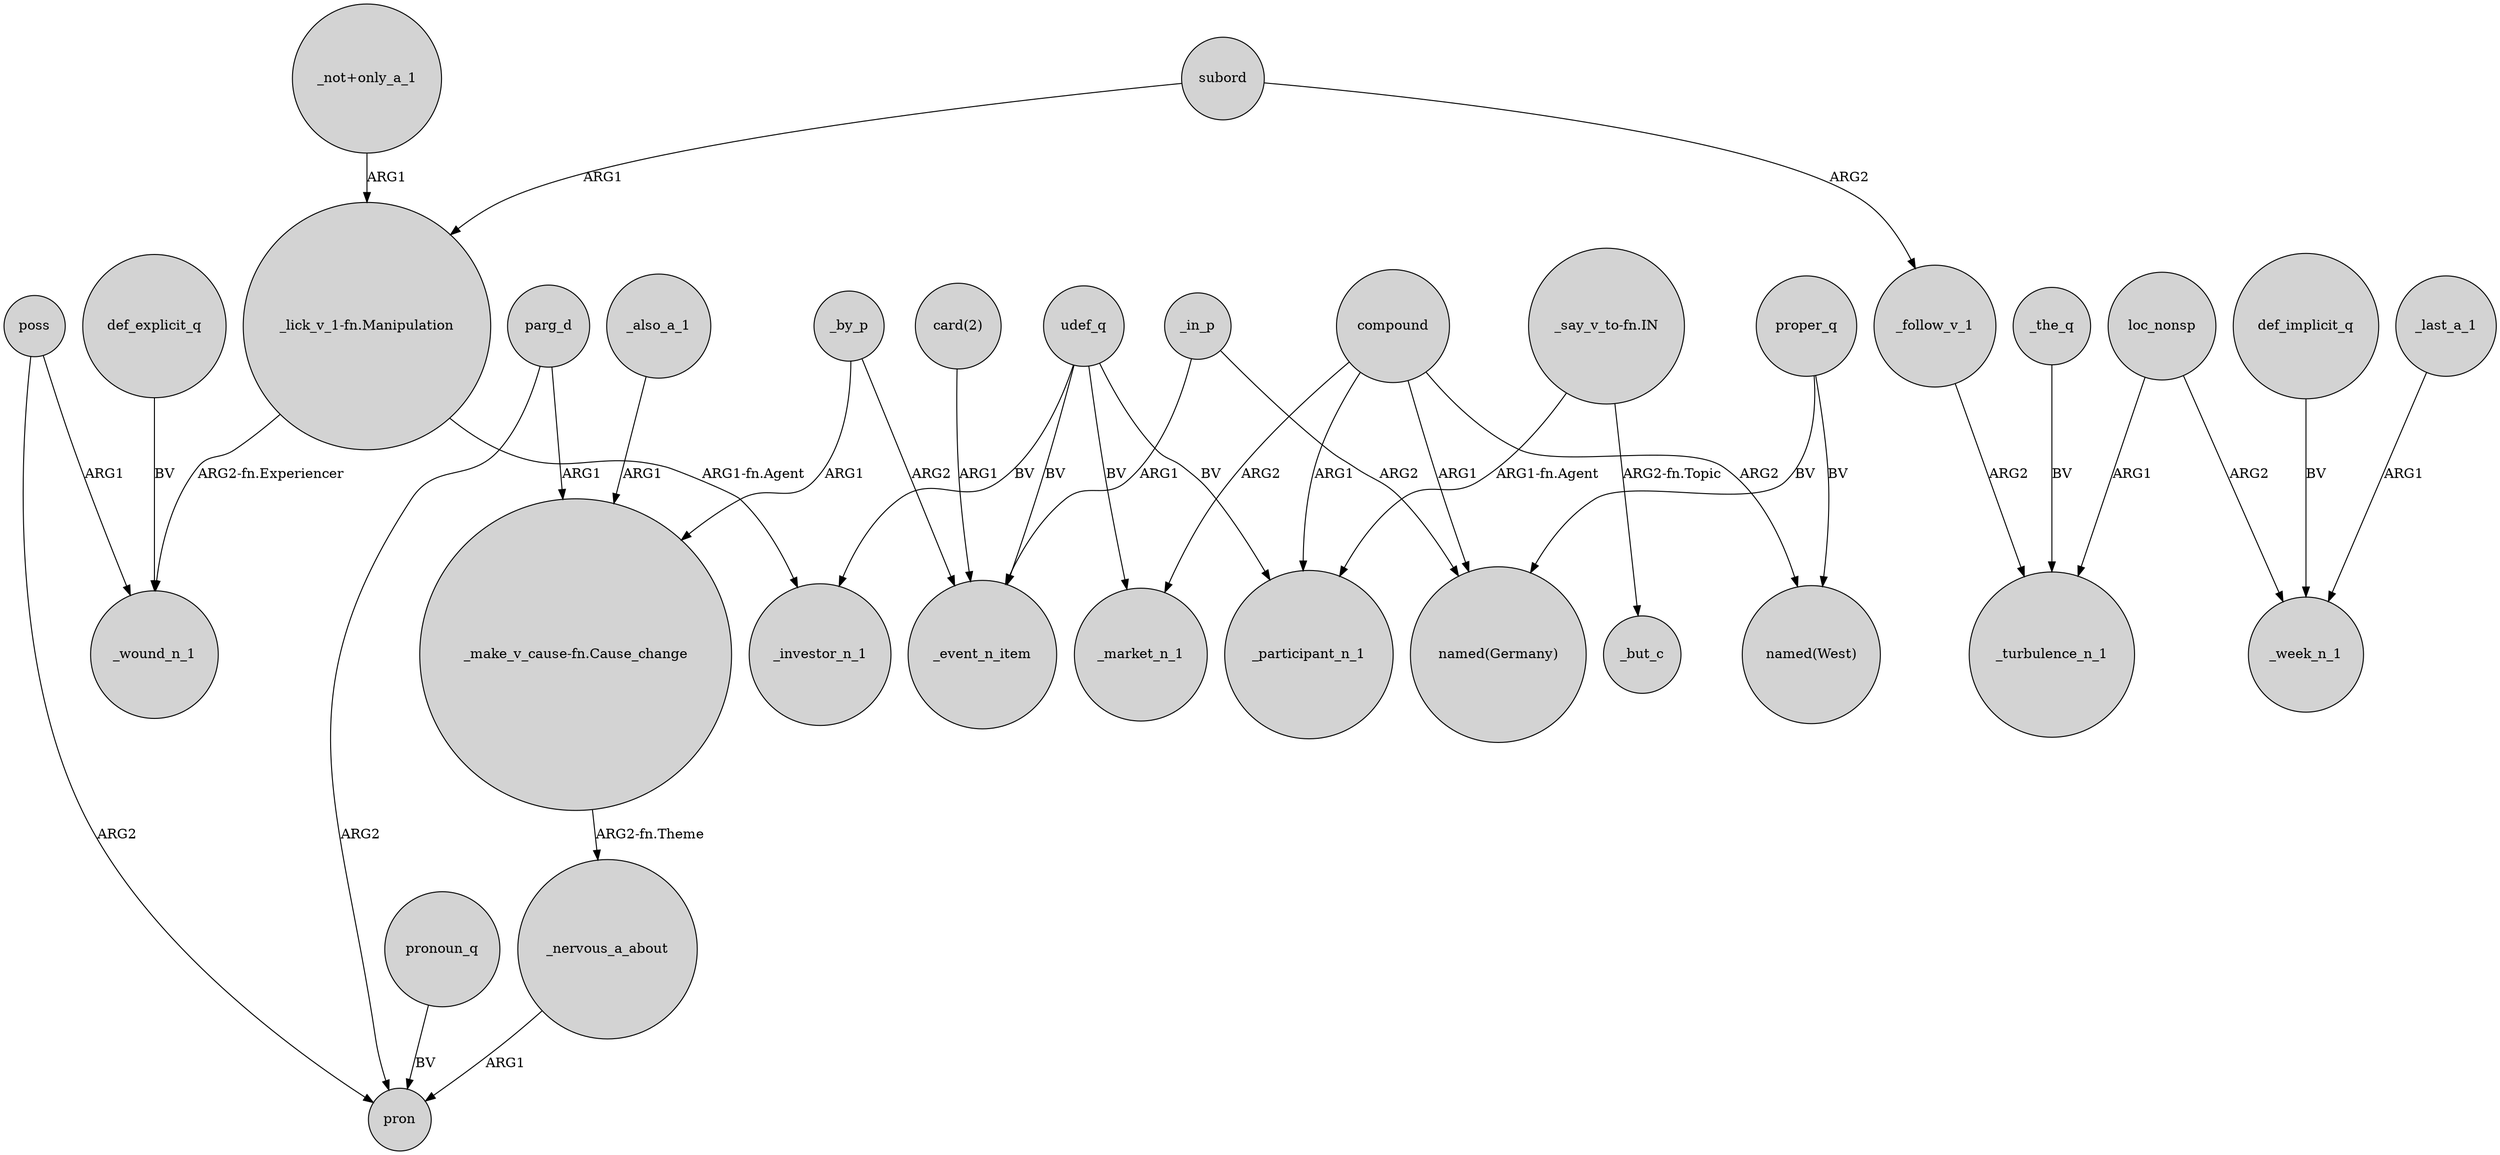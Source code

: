 digraph {
	node [shape=circle style=filled]
	compound -> _market_n_1 [label=ARG2]
	"_lick_v_1-fn.Manipulation" -> _investor_n_1 [label="ARG1-fn.Agent"]
	_in_p -> _event_n_item [label=ARG1]
	"_not+only_a_1" -> "_lick_v_1-fn.Manipulation" [label=ARG1]
	compound -> "named(West)" [label=ARG2]
	loc_nonsp -> _turbulence_n_1 [label=ARG1]
	def_implicit_q -> _week_n_1 [label=BV]
	proper_q -> "named(Germany)" [label=BV]
	udef_q -> _participant_n_1 [label=BV]
	poss -> pron [label=ARG2]
	udef_q -> _investor_n_1 [label=BV]
	"card(2)" -> _event_n_item [label=ARG1]
	_by_p -> _event_n_item [label=ARG2]
	compound -> _participant_n_1 [label=ARG1]
	parg_d -> "_make_v_cause-fn.Cause_change" [label=ARG1]
	subord -> _follow_v_1 [label=ARG2]
	udef_q -> _market_n_1 [label=BV]
	_in_p -> "named(Germany)" [label=ARG2]
	"_say_v_to-fn.IN" -> _participant_n_1 [label="ARG1-fn.Agent"]
	proper_q -> "named(West)" [label=BV]
	"_say_v_to-fn.IN" -> _but_c [label="ARG2-fn.Topic"]
	parg_d -> pron [label=ARG2]
	_follow_v_1 -> _turbulence_n_1 [label=ARG2]
	pronoun_q -> pron [label=BV]
	loc_nonsp -> _week_n_1 [label=ARG2]
	_the_q -> _turbulence_n_1 [label=BV]
	compound -> "named(Germany)" [label=ARG1]
	subord -> "_lick_v_1-fn.Manipulation" [label=ARG1]
	_last_a_1 -> _week_n_1 [label=ARG1]
	_also_a_1 -> "_make_v_cause-fn.Cause_change" [label=ARG1]
	_by_p -> "_make_v_cause-fn.Cause_change" [label=ARG1]
	"_make_v_cause-fn.Cause_change" -> _nervous_a_about [label="ARG2-fn.Theme"]
	poss -> _wound_n_1 [label=ARG1]
	udef_q -> _event_n_item [label=BV]
	"_lick_v_1-fn.Manipulation" -> _wound_n_1 [label="ARG2-fn.Experiencer"]
	_nervous_a_about -> pron [label=ARG1]
	def_explicit_q -> _wound_n_1 [label=BV]
}
